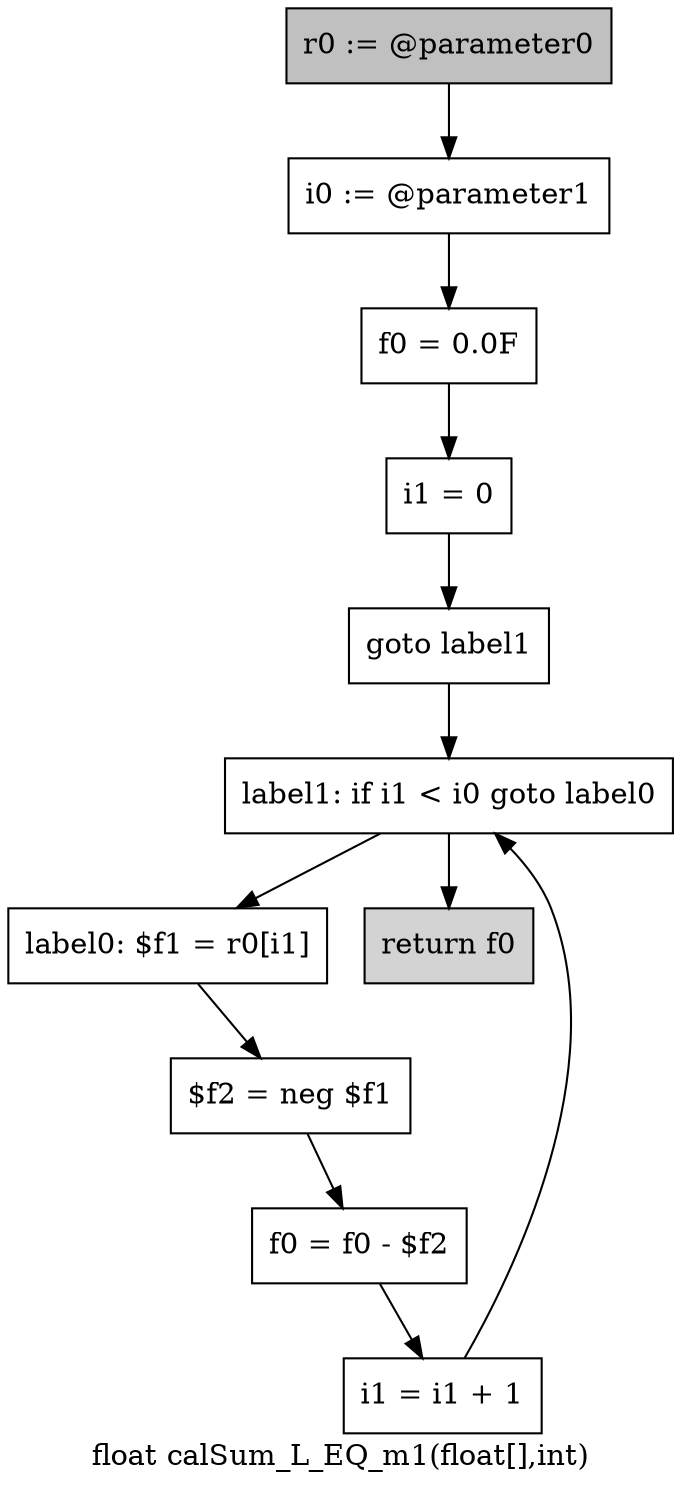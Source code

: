 digraph "float calSum_L_EQ_m1(float[],int)" {
    label="float calSum_L_EQ_m1(float[],int)";
    node [shape=box];
    "0" [style=filled,fillcolor=gray,label="r0 := @parameter0",];
    "1" [label="i0 := @parameter1",];
    "0"->"1";
    "2" [label="f0 = 0.0F",];
    "1"->"2";
    "3" [label="i1 = 0",];
    "2"->"3";
    "4" [label="goto label1",];
    "3"->"4";
    "9" [label="label1: if i1 < i0 goto label0",];
    "4"->"9";
    "5" [label="label0: $f1 = r0[i1]",];
    "6" [label="$f2 = neg $f1",];
    "5"->"6";
    "7" [label="f0 = f0 - $f2",];
    "6"->"7";
    "8" [label="i1 = i1 + 1",];
    "7"->"8";
    "8"->"9";
    "9"->"5";
    "10" [style=filled,fillcolor=lightgray,label="return f0",];
    "9"->"10";
}
